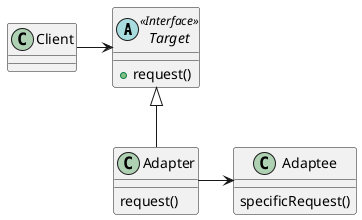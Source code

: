 @startuml adapter-object-schema

abstract class Target<<Interface>>{
    +request()
}

class Adaptee{
    specificRequest()
}

class Adapter{
    request()
}

Target <|-down- Adapter
Adapter -right-> Adaptee


class Client

Client -> Target
@enduml
